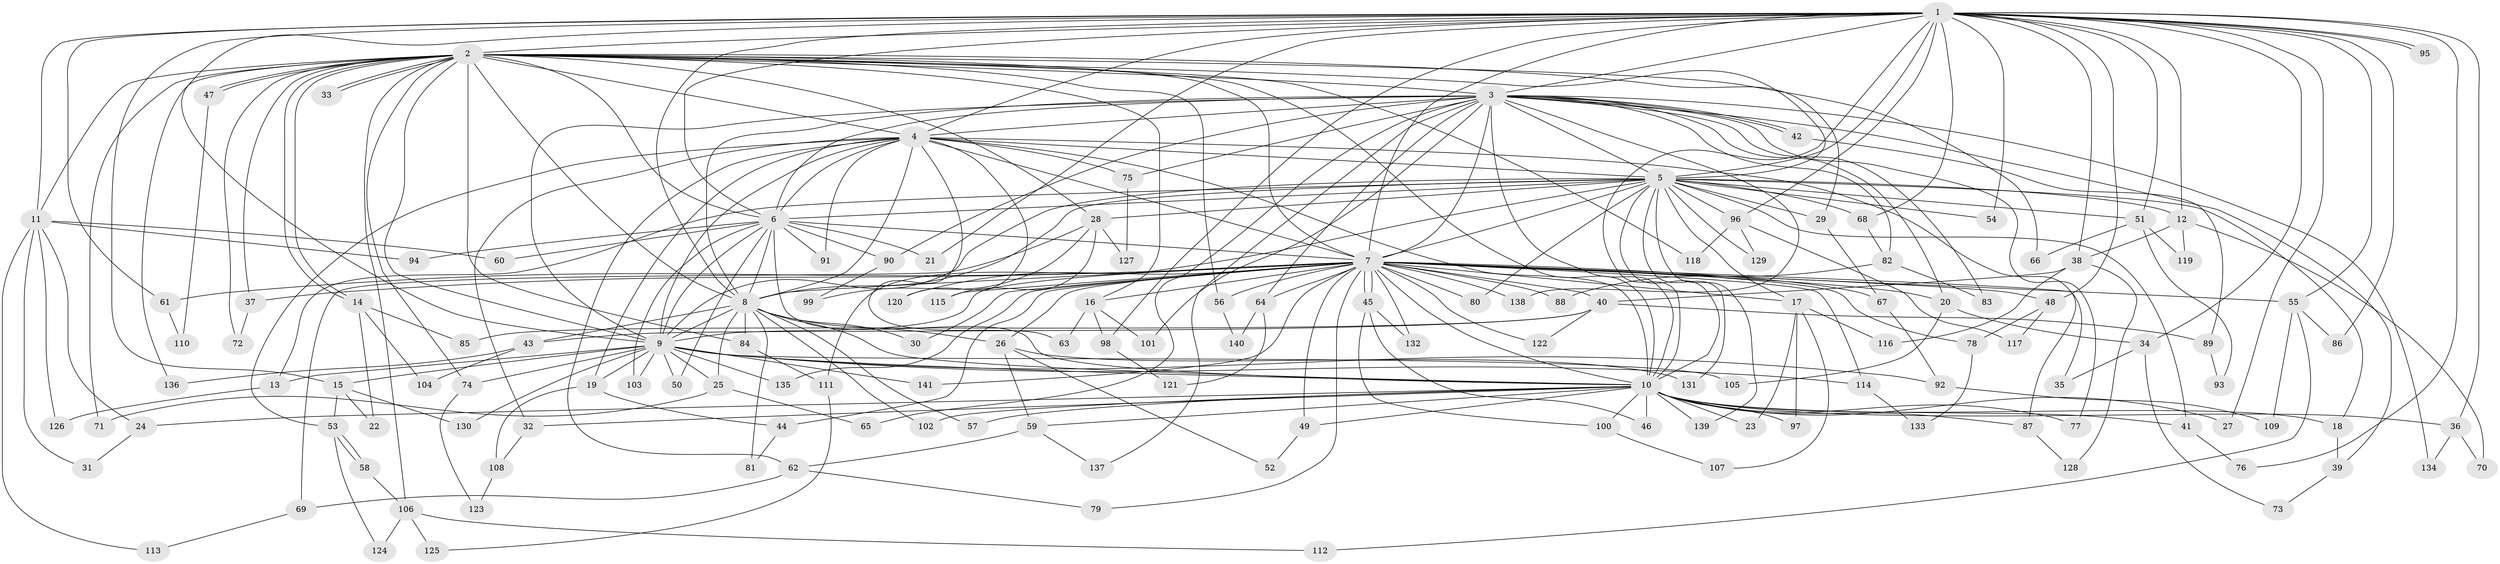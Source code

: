 // coarse degree distribution, {27: 0.011904761904761904, 25: 0.011904761904761904, 26: 0.011904761904761904, 4: 0.13095238095238096, 2: 0.5, 3: 0.15476190476190477, 1: 0.09523809523809523, 6: 0.011904761904761904, 5: 0.05952380952380952, 36: 0.011904761904761904}
// Generated by graph-tools (version 1.1) at 2025/48/03/04/25 21:48:29]
// undirected, 141 vertices, 307 edges
graph export_dot {
graph [start="1"]
  node [color=gray90,style=filled];
  1;
  2;
  3;
  4;
  5;
  6;
  7;
  8;
  9;
  10;
  11;
  12;
  13;
  14;
  15;
  16;
  17;
  18;
  19;
  20;
  21;
  22;
  23;
  24;
  25;
  26;
  27;
  28;
  29;
  30;
  31;
  32;
  33;
  34;
  35;
  36;
  37;
  38;
  39;
  40;
  41;
  42;
  43;
  44;
  45;
  46;
  47;
  48;
  49;
  50;
  51;
  52;
  53;
  54;
  55;
  56;
  57;
  58;
  59;
  60;
  61;
  62;
  63;
  64;
  65;
  66;
  67;
  68;
  69;
  70;
  71;
  72;
  73;
  74;
  75;
  76;
  77;
  78;
  79;
  80;
  81;
  82;
  83;
  84;
  85;
  86;
  87;
  88;
  89;
  90;
  91;
  92;
  93;
  94;
  95;
  96;
  97;
  98;
  99;
  100;
  101;
  102;
  103;
  104;
  105;
  106;
  107;
  108;
  109;
  110;
  111;
  112;
  113;
  114;
  115;
  116;
  117;
  118;
  119;
  120;
  121;
  122;
  123;
  124;
  125;
  126;
  127;
  128;
  129;
  130;
  131;
  132;
  133;
  134;
  135;
  136;
  137;
  138;
  139;
  140;
  141;
  1 -- 2;
  1 -- 3;
  1 -- 4;
  1 -- 5;
  1 -- 6;
  1 -- 7;
  1 -- 8;
  1 -- 9;
  1 -- 10;
  1 -- 11;
  1 -- 12;
  1 -- 15;
  1 -- 21;
  1 -- 27;
  1 -- 34;
  1 -- 36;
  1 -- 38;
  1 -- 48;
  1 -- 51;
  1 -- 54;
  1 -- 55;
  1 -- 61;
  1 -- 68;
  1 -- 76;
  1 -- 86;
  1 -- 95;
  1 -- 95;
  1 -- 96;
  1 -- 98;
  2 -- 3;
  2 -- 4;
  2 -- 5;
  2 -- 6;
  2 -- 7;
  2 -- 8;
  2 -- 9;
  2 -- 10;
  2 -- 11;
  2 -- 14;
  2 -- 14;
  2 -- 16;
  2 -- 28;
  2 -- 29;
  2 -- 33;
  2 -- 33;
  2 -- 37;
  2 -- 47;
  2 -- 47;
  2 -- 56;
  2 -- 66;
  2 -- 71;
  2 -- 72;
  2 -- 74;
  2 -- 84;
  2 -- 106;
  2 -- 118;
  2 -- 136;
  3 -- 4;
  3 -- 5;
  3 -- 6;
  3 -- 7;
  3 -- 8;
  3 -- 9;
  3 -- 10;
  3 -- 20;
  3 -- 39;
  3 -- 42;
  3 -- 42;
  3 -- 64;
  3 -- 65;
  3 -- 75;
  3 -- 77;
  3 -- 82;
  3 -- 83;
  3 -- 90;
  3 -- 101;
  3 -- 134;
  3 -- 137;
  3 -- 138;
  4 -- 5;
  4 -- 6;
  4 -- 7;
  4 -- 8;
  4 -- 9;
  4 -- 10;
  4 -- 19;
  4 -- 32;
  4 -- 53;
  4 -- 62;
  4 -- 63;
  4 -- 75;
  4 -- 87;
  4 -- 91;
  4 -- 120;
  5 -- 6;
  5 -- 7;
  5 -- 8;
  5 -- 9;
  5 -- 10;
  5 -- 12;
  5 -- 13;
  5 -- 17;
  5 -- 18;
  5 -- 28;
  5 -- 29;
  5 -- 41;
  5 -- 51;
  5 -- 54;
  5 -- 68;
  5 -- 80;
  5 -- 96;
  5 -- 111;
  5 -- 129;
  5 -- 131;
  5 -- 139;
  6 -- 7;
  6 -- 8;
  6 -- 9;
  6 -- 10;
  6 -- 21;
  6 -- 50;
  6 -- 60;
  6 -- 90;
  6 -- 91;
  6 -- 94;
  6 -- 103;
  7 -- 8;
  7 -- 9;
  7 -- 10;
  7 -- 16;
  7 -- 17;
  7 -- 20;
  7 -- 26;
  7 -- 30;
  7 -- 35;
  7 -- 37;
  7 -- 40;
  7 -- 44;
  7 -- 45;
  7 -- 45;
  7 -- 48;
  7 -- 49;
  7 -- 55;
  7 -- 56;
  7 -- 61;
  7 -- 64;
  7 -- 67;
  7 -- 78;
  7 -- 79;
  7 -- 80;
  7 -- 88;
  7 -- 114;
  7 -- 115;
  7 -- 120;
  7 -- 122;
  7 -- 132;
  7 -- 135;
  7 -- 138;
  7 -- 141;
  8 -- 9;
  8 -- 10;
  8 -- 25;
  8 -- 26;
  8 -- 30;
  8 -- 43;
  8 -- 57;
  8 -- 81;
  8 -- 84;
  8 -- 102;
  9 -- 10;
  9 -- 13;
  9 -- 15;
  9 -- 19;
  9 -- 25;
  9 -- 50;
  9 -- 74;
  9 -- 92;
  9 -- 103;
  9 -- 105;
  9 -- 114;
  9 -- 130;
  9 -- 135;
  9 -- 141;
  10 -- 18;
  10 -- 23;
  10 -- 24;
  10 -- 27;
  10 -- 32;
  10 -- 36;
  10 -- 41;
  10 -- 46;
  10 -- 49;
  10 -- 57;
  10 -- 59;
  10 -- 77;
  10 -- 87;
  10 -- 97;
  10 -- 100;
  10 -- 102;
  10 -- 139;
  11 -- 24;
  11 -- 31;
  11 -- 60;
  11 -- 94;
  11 -- 113;
  11 -- 126;
  12 -- 38;
  12 -- 70;
  12 -- 119;
  13 -- 126;
  14 -- 22;
  14 -- 85;
  14 -- 104;
  15 -- 22;
  15 -- 53;
  15 -- 130;
  16 -- 63;
  16 -- 98;
  16 -- 101;
  17 -- 23;
  17 -- 97;
  17 -- 107;
  17 -- 116;
  18 -- 39;
  19 -- 44;
  19 -- 108;
  20 -- 34;
  20 -- 105;
  24 -- 31;
  25 -- 65;
  25 -- 71;
  26 -- 52;
  26 -- 59;
  26 -- 131;
  28 -- 69;
  28 -- 99;
  28 -- 115;
  28 -- 127;
  29 -- 67;
  32 -- 108;
  34 -- 35;
  34 -- 73;
  36 -- 70;
  36 -- 134;
  37 -- 72;
  38 -- 40;
  38 -- 116;
  38 -- 128;
  39 -- 73;
  40 -- 43;
  40 -- 85;
  40 -- 89;
  40 -- 122;
  41 -- 76;
  42 -- 89;
  43 -- 104;
  43 -- 136;
  44 -- 81;
  45 -- 46;
  45 -- 100;
  45 -- 132;
  47 -- 110;
  48 -- 78;
  48 -- 117;
  49 -- 52;
  51 -- 66;
  51 -- 93;
  51 -- 119;
  53 -- 58;
  53 -- 58;
  53 -- 124;
  55 -- 86;
  55 -- 109;
  55 -- 112;
  56 -- 140;
  58 -- 106;
  59 -- 62;
  59 -- 137;
  61 -- 110;
  62 -- 69;
  62 -- 79;
  64 -- 121;
  64 -- 140;
  67 -- 92;
  68 -- 82;
  69 -- 113;
  74 -- 123;
  75 -- 127;
  78 -- 133;
  82 -- 83;
  82 -- 88;
  84 -- 111;
  87 -- 128;
  89 -- 93;
  90 -- 99;
  92 -- 109;
  96 -- 117;
  96 -- 118;
  96 -- 129;
  98 -- 121;
  100 -- 107;
  106 -- 112;
  106 -- 124;
  106 -- 125;
  108 -- 123;
  111 -- 125;
  114 -- 133;
}
